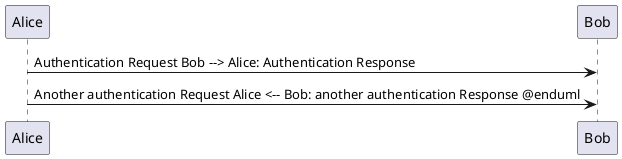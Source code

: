 
@startuml
Alice -> Bob: Authentication Request Bob --> Alice: Authentication Response
Alice -> Bob: Another authentication Request Alice <-- Bob: another authentication Response @enduml
@enduml
